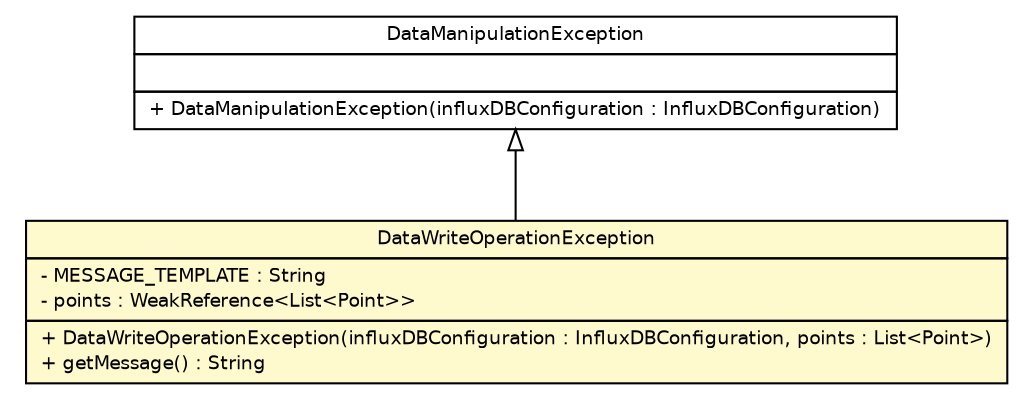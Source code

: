 #!/usr/local/bin/dot
#
# Class diagram 
# Generated by UMLGraph version R5_6-24-gf6e263 (http://www.umlgraph.org/)
#

digraph G {
	edge [fontname="Helvetica",fontsize=10,labelfontname="Helvetica",labelfontsize=10];
	node [fontname="Helvetica",fontsize=10,shape=plaintext];
	nodesep=0.25;
	ranksep=0.5;
	// com.polymathiccoder.servo.publish.influxdb.operations.error.InfluxDBOperationException.DataManipulationException
	c322 [label=<<table title="com.polymathiccoder.servo.publish.influxdb.operations.error.InfluxDBOperationException.DataManipulationException" border="0" cellborder="1" cellspacing="0" cellpadding="2" port="p" href="./InfluxDBOperationException.DataManipulationException.html">
		<tr><td><table border="0" cellspacing="0" cellpadding="1">
<tr><td align="center" balign="center"> DataManipulationException </td></tr>
		</table></td></tr>
		<tr><td><table border="0" cellspacing="0" cellpadding="1">
<tr><td align="left" balign="left">  </td></tr>
		</table></td></tr>
		<tr><td><table border="0" cellspacing="0" cellpadding="1">
<tr><td align="left" balign="left"> + DataManipulationException(influxDBConfiguration : InfluxDBConfiguration) </td></tr>
		</table></td></tr>
		</table>>, URL="./InfluxDBOperationException.DataManipulationException.html", fontname="Helvetica", fontcolor="black", fontsize=9.0];
	// com.polymathiccoder.servo.publish.influxdb.operations.error.InfluxDBOperationException.DataManipulationException.DataWriteOperationException
	c323 [label=<<table title="com.polymathiccoder.servo.publish.influxdb.operations.error.InfluxDBOperationException.DataManipulationException.DataWriteOperationException" border="0" cellborder="1" cellspacing="0" cellpadding="2" port="p" bgcolor="lemonChiffon" href="./InfluxDBOperationException.DataManipulationException.DataWriteOperationException.html">
		<tr><td><table border="0" cellspacing="0" cellpadding="1">
<tr><td align="center" balign="center"> DataWriteOperationException </td></tr>
		</table></td></tr>
		<tr><td><table border="0" cellspacing="0" cellpadding="1">
<tr><td align="left" balign="left"> - MESSAGE_TEMPLATE : String </td></tr>
<tr><td align="left" balign="left"> - points : WeakReference&lt;List&lt;Point&gt;&gt; </td></tr>
		</table></td></tr>
		<tr><td><table border="0" cellspacing="0" cellpadding="1">
<tr><td align="left" balign="left"> + DataWriteOperationException(influxDBConfiguration : InfluxDBConfiguration, points : List&lt;Point&gt;) </td></tr>
<tr><td align="left" balign="left"> + getMessage() : String </td></tr>
		</table></td></tr>
		</table>>, URL="./InfluxDBOperationException.DataManipulationException.DataWriteOperationException.html", fontname="Helvetica", fontcolor="black", fontsize=9.0];
	//com.polymathiccoder.servo.publish.influxdb.operations.error.InfluxDBOperationException.DataManipulationException.DataWriteOperationException extends com.polymathiccoder.servo.publish.influxdb.operations.error.InfluxDBOperationException.DataManipulationException
	c322:p -> c323:p [dir=back,arrowtail=empty];
}

